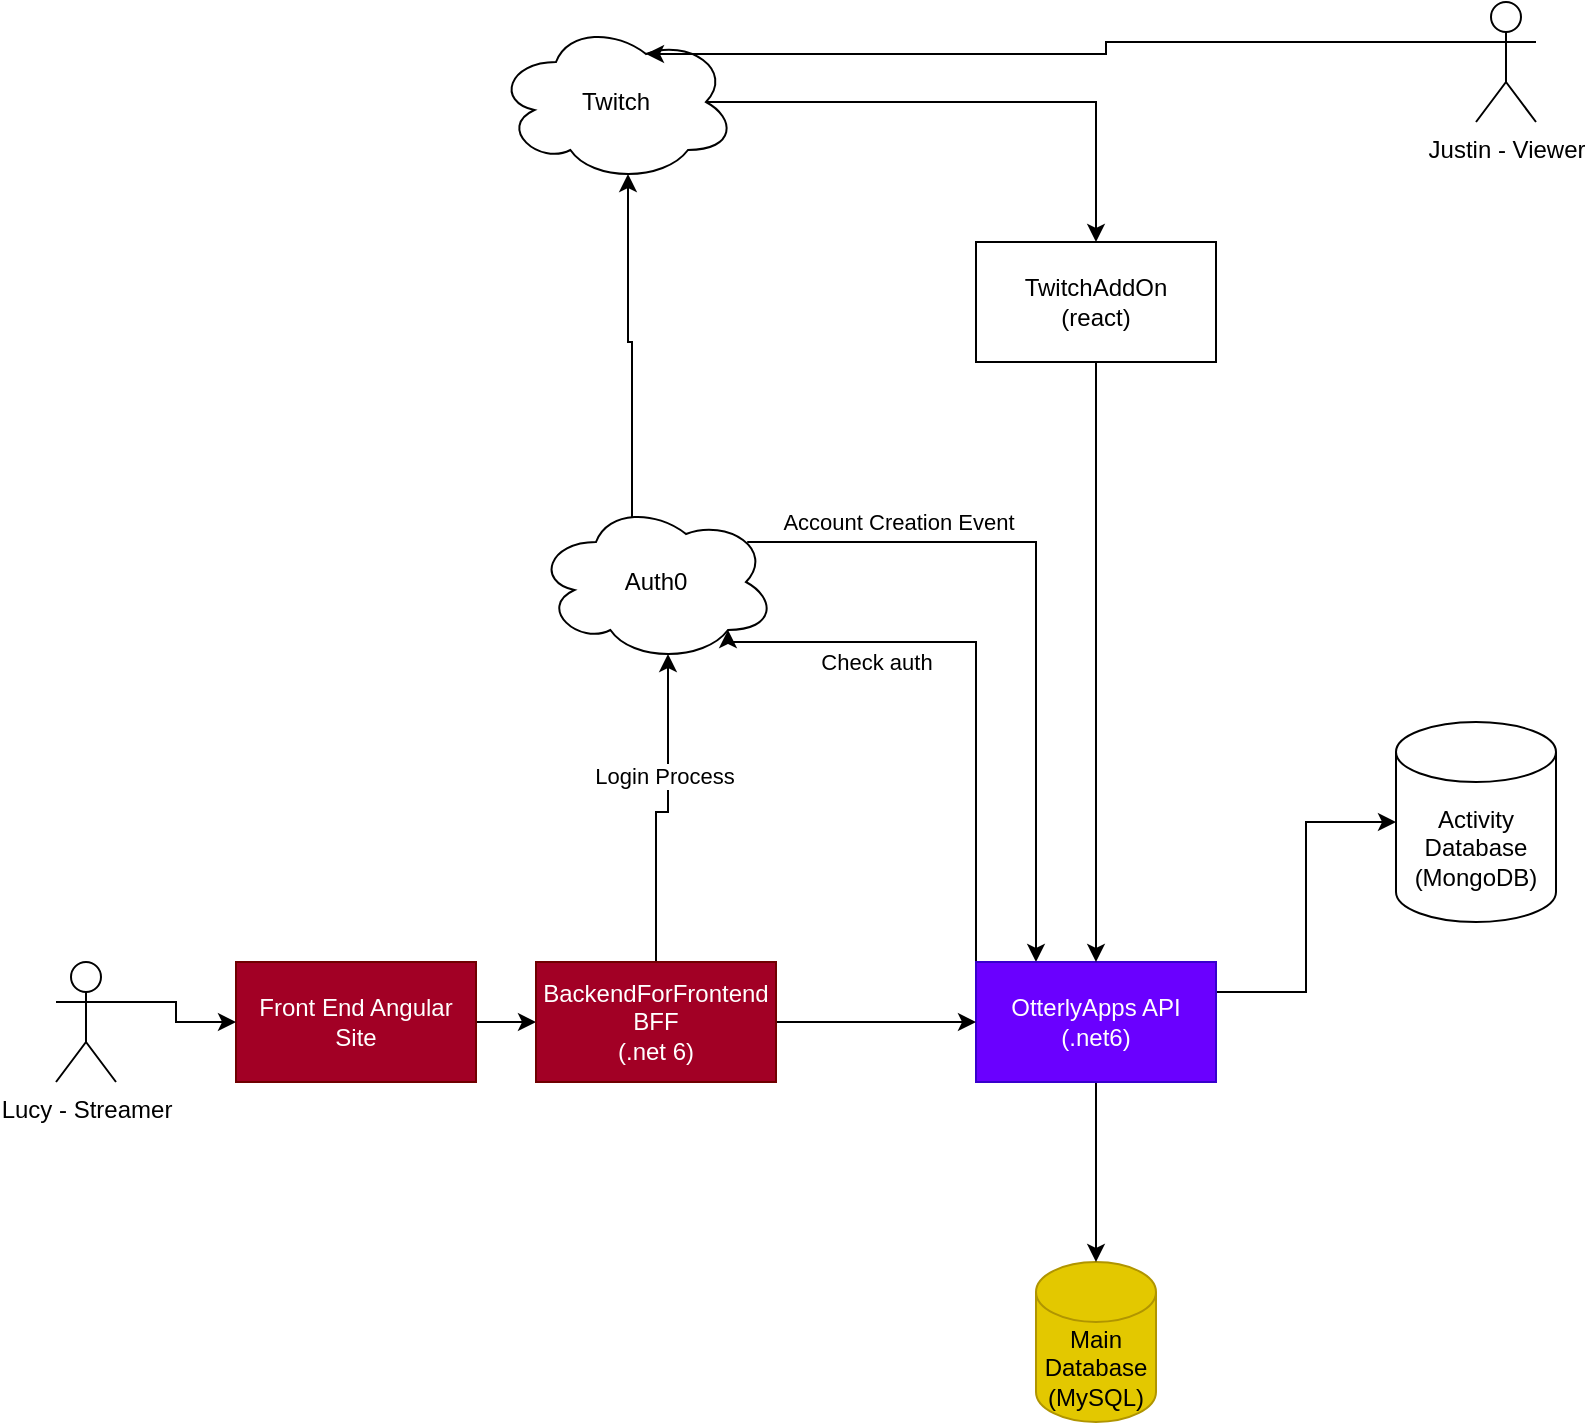 <mxfile version="21.3.8" type="github" pages="2">
  <diagram id="C5RBs43oDa-KdzZeNtuy" name="Page-1">
    <mxGraphModel dx="1434" dy="743" grid="1" gridSize="10" guides="1" tooltips="1" connect="1" arrows="1" fold="1" page="1" pageScale="1" pageWidth="827" pageHeight="1169" math="0" shadow="0">
      <root>
        <mxCell id="WIyWlLk6GJQsqaUBKTNV-0" />
        <mxCell id="WIyWlLk6GJQsqaUBKTNV-1" parent="WIyWlLk6GJQsqaUBKTNV-0" />
        <mxCell id="PX37swh3ARrqR0duOcls-11" style="edgeStyle=orthogonalEdgeStyle;rounded=0;orthogonalLoop=1;jettySize=auto;html=1;exitX=1;exitY=0.5;exitDx=0;exitDy=0;entryX=0;entryY=0.5;entryDx=0;entryDy=0;" parent="WIyWlLk6GJQsqaUBKTNV-1" source="PX37swh3ARrqR0duOcls-0" target="PX37swh3ARrqR0duOcls-10" edge="1">
          <mxGeometry relative="1" as="geometry" />
        </mxCell>
        <mxCell id="PX37swh3ARrqR0duOcls-0" value="Front End Angular Site" style="rounded=0;whiteSpace=wrap;html=1;fillColor=#a20025;fontColor=#ffffff;strokeColor=#6F0000;" parent="WIyWlLk6GJQsqaUBKTNV-1" vertex="1">
          <mxGeometry x="130" y="580" width="120" height="60" as="geometry" />
        </mxCell>
        <mxCell id="PX37swh3ARrqR0duOcls-1" value="Main Database&lt;br&gt;(MySQL)" style="shape=cylinder3;whiteSpace=wrap;html=1;boundedLbl=1;backgroundOutline=1;size=15;fillColor=#e3c800;fontColor=#000000;strokeColor=#B09500;" parent="WIyWlLk6GJQsqaUBKTNV-1" vertex="1">
          <mxGeometry x="530" y="730" width="60" height="80" as="geometry" />
        </mxCell>
        <mxCell id="PX37swh3ARrqR0duOcls-23" style="edgeStyle=orthogonalEdgeStyle;rounded=0;orthogonalLoop=1;jettySize=auto;html=1;exitX=0.875;exitY=0.5;exitDx=0;exitDy=0;exitPerimeter=0;" parent="WIyWlLk6GJQsqaUBKTNV-1" source="PX37swh3ARrqR0duOcls-2" target="PX37swh3ARrqR0duOcls-22" edge="1">
          <mxGeometry relative="1" as="geometry" />
        </mxCell>
        <mxCell id="PX37swh3ARrqR0duOcls-2" value="Twitch" style="ellipse;shape=cloud;whiteSpace=wrap;html=1;" parent="WIyWlLk6GJQsqaUBKTNV-1" vertex="1">
          <mxGeometry x="260" y="110" width="120" height="80" as="geometry" />
        </mxCell>
        <mxCell id="PX37swh3ARrqR0duOcls-19" style="edgeStyle=orthogonalEdgeStyle;rounded=0;orthogonalLoop=1;jettySize=auto;html=1;exitX=0.4;exitY=0.1;exitDx=0;exitDy=0;exitPerimeter=0;entryX=0.55;entryY=0.95;entryDx=0;entryDy=0;entryPerimeter=0;" parent="WIyWlLk6GJQsqaUBKTNV-1" source="PX37swh3ARrqR0duOcls-3" target="PX37swh3ARrqR0duOcls-2" edge="1">
          <mxGeometry relative="1" as="geometry" />
        </mxCell>
        <mxCell id="PX37swh3ARrqR0duOcls-28" style="edgeStyle=orthogonalEdgeStyle;rounded=0;orthogonalLoop=1;jettySize=auto;html=1;exitX=0.88;exitY=0.25;exitDx=0;exitDy=0;exitPerimeter=0;entryX=0.25;entryY=0;entryDx=0;entryDy=0;" parent="WIyWlLk6GJQsqaUBKTNV-1" source="PX37swh3ARrqR0duOcls-3" target="PX37swh3ARrqR0duOcls-7" edge="1">
          <mxGeometry relative="1" as="geometry" />
        </mxCell>
        <mxCell id="PX37swh3ARrqR0duOcls-29" value="Account Creation Event" style="edgeLabel;html=1;align=center;verticalAlign=middle;resizable=0;points=[];" parent="PX37swh3ARrqR0duOcls-28" vertex="1" connectable="0">
          <mxGeometry x="-0.726" y="-1" relative="1" as="geometry">
            <mxPoint x="27" y="-11" as="offset" />
          </mxGeometry>
        </mxCell>
        <mxCell id="PX37swh3ARrqR0duOcls-3" value="Auth0" style="ellipse;shape=cloud;whiteSpace=wrap;html=1;" parent="WIyWlLk6GJQsqaUBKTNV-1" vertex="1">
          <mxGeometry x="280" y="350" width="120" height="80" as="geometry" />
        </mxCell>
        <mxCell id="PX37swh3ARrqR0duOcls-21" style="edgeStyle=orthogonalEdgeStyle;rounded=0;orthogonalLoop=1;jettySize=auto;html=1;exitX=0;exitY=0.333;exitDx=0;exitDy=0;exitPerimeter=0;entryX=0.625;entryY=0.2;entryDx=0;entryDy=0;entryPerimeter=0;" parent="WIyWlLk6GJQsqaUBKTNV-1" source="PX37swh3ARrqR0duOcls-4" target="PX37swh3ARrqR0duOcls-2" edge="1">
          <mxGeometry relative="1" as="geometry" />
        </mxCell>
        <mxCell id="PX37swh3ARrqR0duOcls-4" value="Justin - Viewer" style="shape=umlActor;verticalLabelPosition=bottom;verticalAlign=top;html=1;outlineConnect=0;" parent="WIyWlLk6GJQsqaUBKTNV-1" vertex="1">
          <mxGeometry x="750" y="100" width="30" height="60" as="geometry" />
        </mxCell>
        <mxCell id="PX37swh3ARrqR0duOcls-8" style="edgeStyle=orthogonalEdgeStyle;rounded=0;orthogonalLoop=1;jettySize=auto;html=1;exitX=0.5;exitY=1;exitDx=0;exitDy=0;entryX=0.5;entryY=0;entryDx=0;entryDy=0;entryPerimeter=0;" parent="WIyWlLk6GJQsqaUBKTNV-1" source="PX37swh3ARrqR0duOcls-7" target="PX37swh3ARrqR0duOcls-1" edge="1">
          <mxGeometry relative="1" as="geometry" />
        </mxCell>
        <mxCell id="PX37swh3ARrqR0duOcls-15" style="edgeStyle=orthogonalEdgeStyle;rounded=0;orthogonalLoop=1;jettySize=auto;html=1;exitX=0.25;exitY=0;exitDx=0;exitDy=0;entryX=0.8;entryY=0.8;entryDx=0;entryDy=0;entryPerimeter=0;" parent="WIyWlLk6GJQsqaUBKTNV-1" source="PX37swh3ARrqR0duOcls-7" target="PX37swh3ARrqR0duOcls-3" edge="1">
          <mxGeometry relative="1" as="geometry">
            <Array as="points">
              <mxPoint x="500" y="580" />
              <mxPoint x="500" y="420" />
              <mxPoint x="376" y="420" />
            </Array>
          </mxGeometry>
        </mxCell>
        <mxCell id="PX37swh3ARrqR0duOcls-16" value="Check auth&lt;br&gt;" style="edgeLabel;html=1;align=center;verticalAlign=middle;resizable=0;points=[];" parent="PX37swh3ARrqR0duOcls-15" vertex="1" connectable="0">
          <mxGeometry x="0.28" y="3" relative="1" as="geometry">
            <mxPoint x="-35" y="7" as="offset" />
          </mxGeometry>
        </mxCell>
        <mxCell id="PX37swh3ARrqR0duOcls-26" style="edgeStyle=orthogonalEdgeStyle;rounded=0;orthogonalLoop=1;jettySize=auto;html=1;exitX=1;exitY=0.25;exitDx=0;exitDy=0;entryX=0;entryY=0.5;entryDx=0;entryDy=0;entryPerimeter=0;" parent="WIyWlLk6GJQsqaUBKTNV-1" source="PX37swh3ARrqR0duOcls-7" target="PX37swh3ARrqR0duOcls-24" edge="1">
          <mxGeometry relative="1" as="geometry" />
        </mxCell>
        <mxCell id="PX37swh3ARrqR0duOcls-7" value="OtterlyApps API&lt;br&gt;(.net6)" style="rounded=0;whiteSpace=wrap;html=1;fillColor=#6a00ff;fontColor=#ffffff;strokeColor=#3700CC;" parent="WIyWlLk6GJQsqaUBKTNV-1" vertex="1">
          <mxGeometry x="500" y="580" width="120" height="60" as="geometry" />
        </mxCell>
        <mxCell id="PX37swh3ARrqR0duOcls-12" style="edgeStyle=orthogonalEdgeStyle;rounded=0;orthogonalLoop=1;jettySize=auto;html=1;exitX=0.5;exitY=0;exitDx=0;exitDy=0;entryX=0.55;entryY=0.95;entryDx=0;entryDy=0;entryPerimeter=0;" parent="WIyWlLk6GJQsqaUBKTNV-1" source="PX37swh3ARrqR0duOcls-10" target="PX37swh3ARrqR0duOcls-3" edge="1">
          <mxGeometry relative="1" as="geometry" />
        </mxCell>
        <mxCell id="PX37swh3ARrqR0duOcls-13" value="Login Process" style="edgeLabel;html=1;align=center;verticalAlign=middle;resizable=0;points=[];" parent="PX37swh3ARrqR0duOcls-12" vertex="1" connectable="0">
          <mxGeometry x="0.237" y="2" relative="1" as="geometry">
            <mxPoint as="offset" />
          </mxGeometry>
        </mxCell>
        <mxCell id="PX37swh3ARrqR0duOcls-14" style="edgeStyle=orthogonalEdgeStyle;rounded=0;orthogonalLoop=1;jettySize=auto;html=1;exitX=1;exitY=0.5;exitDx=0;exitDy=0;entryX=0;entryY=0.5;entryDx=0;entryDy=0;" parent="WIyWlLk6GJQsqaUBKTNV-1" source="PX37swh3ARrqR0duOcls-10" target="PX37swh3ARrqR0duOcls-7" edge="1">
          <mxGeometry relative="1" as="geometry" />
        </mxCell>
        <mxCell id="PX37swh3ARrqR0duOcls-10" value="BackendForFrontend&lt;br&gt;BFF&lt;br&gt;(.net 6)" style="rounded=0;whiteSpace=wrap;html=1;fillColor=#a20025;fontColor=#ffffff;strokeColor=#6F0000;" parent="WIyWlLk6GJQsqaUBKTNV-1" vertex="1">
          <mxGeometry x="280" y="580" width="120" height="60" as="geometry" />
        </mxCell>
        <mxCell id="PX37swh3ARrqR0duOcls-18" style="edgeStyle=orthogonalEdgeStyle;rounded=0;orthogonalLoop=1;jettySize=auto;html=1;exitX=1;exitY=0.333;exitDx=0;exitDy=0;exitPerimeter=0;" parent="WIyWlLk6GJQsqaUBKTNV-1" source="PX37swh3ARrqR0duOcls-17" target="PX37swh3ARrqR0duOcls-0" edge="1">
          <mxGeometry relative="1" as="geometry" />
        </mxCell>
        <mxCell id="PX37swh3ARrqR0duOcls-17" value="Lucy - Streamer" style="shape=umlActor;verticalLabelPosition=bottom;verticalAlign=top;html=1;outlineConnect=0;" parent="WIyWlLk6GJQsqaUBKTNV-1" vertex="1">
          <mxGeometry x="40" y="580" width="30" height="60" as="geometry" />
        </mxCell>
        <mxCell id="PX37swh3ARrqR0duOcls-25" style="edgeStyle=orthogonalEdgeStyle;rounded=0;orthogonalLoop=1;jettySize=auto;html=1;exitX=0.5;exitY=1;exitDx=0;exitDy=0;" parent="WIyWlLk6GJQsqaUBKTNV-1" source="PX37swh3ARrqR0duOcls-22" target="PX37swh3ARrqR0duOcls-7" edge="1">
          <mxGeometry relative="1" as="geometry" />
        </mxCell>
        <mxCell id="PX37swh3ARrqR0duOcls-22" value="TwitchAddOn&lt;br&gt;(react)" style="rounded=0;whiteSpace=wrap;html=1;" parent="WIyWlLk6GJQsqaUBKTNV-1" vertex="1">
          <mxGeometry x="500" y="220" width="120" height="60" as="geometry" />
        </mxCell>
        <mxCell id="PX37swh3ARrqR0duOcls-24" value="Activity&lt;br&gt;Database&lt;br&gt;(MongoDB)" style="shape=cylinder3;whiteSpace=wrap;html=1;boundedLbl=1;backgroundOutline=1;size=15;" parent="WIyWlLk6GJQsqaUBKTNV-1" vertex="1">
          <mxGeometry x="710" y="460" width="80" height="100" as="geometry" />
        </mxCell>
      </root>
    </mxGraphModel>
  </diagram>
  <diagram id="0E5LAvwhMEsq58RHRuK-" name="MongoData">
    <mxGraphModel dx="1434" dy="743" grid="1" gridSize="10" guides="1" tooltips="1" connect="1" arrows="1" fold="1" page="1" pageScale="1" pageWidth="1169" pageHeight="827" math="0" shadow="0">
      <root>
        <mxCell id="0" />
        <mxCell id="1" parent="0" />
        <mxCell id="uHqccJOvlyxJAVw-eJIv-40" value="BingoSession" style="swimlane;childLayout=stackLayout;horizontal=1;startSize=50;horizontalStack=0;rounded=1;fontSize=14;fontStyle=0;strokeWidth=2;resizeParent=0;resizeLast=1;shadow=0;dashed=0;align=center;arcSize=4;whiteSpace=wrap;html=1;" vertex="1" parent="1">
          <mxGeometry x="230" y="150" width="160" height="120" as="geometry" />
        </mxCell>
        <mxCell id="uHqccJOvlyxJAVw-eJIv-41" value="TwitchUserID&lt;br&gt;StartTime&lt;br&gt;BingoCardDTO&lt;br&gt;Active" style="align=left;strokeColor=none;fillColor=none;spacingLeft=4;fontSize=12;verticalAlign=top;resizable=0;rotatable=0;part=1;html=1;" vertex="1" parent="uHqccJOvlyxJAVw-eJIv-40">
          <mxGeometry y="50" width="160" height="70" as="geometry" />
        </mxCell>
        <mxCell id="uHqccJOvlyxJAVw-eJIv-48" value="BingoTicket" style="swimlane;childLayout=stackLayout;horizontal=1;startSize=50;horizontalStack=0;rounded=1;fontSize=14;fontStyle=0;strokeWidth=2;resizeParent=0;resizeLast=1;shadow=0;dashed=0;align=center;arcSize=4;whiteSpace=wrap;html=1;" vertex="1" parent="1">
          <mxGeometry x="230" y="400" width="160" height="120" as="geometry" />
        </mxCell>
        <mxCell id="uHqccJOvlyxJAVw-eJIv-49" value="SessionID&lt;br&gt;TwitchUserID&lt;br&gt;Items&lt;br&gt;Active" style="align=left;strokeColor=none;fillColor=none;spacingLeft=4;fontSize=12;verticalAlign=top;resizable=0;rotatable=0;part=1;html=1;" vertex="1" parent="uHqccJOvlyxJAVw-eJIv-48">
          <mxGeometry y="50" width="160" height="70" as="geometry" />
        </mxCell>
        <mxCell id="uHqccJOvlyxJAVw-eJIv-50" style="edgeStyle=orthogonalEdgeStyle;rounded=0;orthogonalLoop=1;jettySize=auto;html=1;entryX=0.5;entryY=0;entryDx=0;entryDy=0;" edge="1" parent="1" source="uHqccJOvlyxJAVw-eJIv-41" target="uHqccJOvlyxJAVw-eJIv-48">
          <mxGeometry relative="1" as="geometry" />
        </mxCell>
        <mxCell id="uHqccJOvlyxJAVw-eJIv-57" style="edgeStyle=orthogonalEdgeStyle;rounded=0;orthogonalLoop=1;jettySize=auto;html=1;exitX=0.5;exitY=0;exitDx=0;exitDy=0;entryX=0.5;entryY=1;entryDx=0;entryDy=0;" edge="1" parent="1" source="uHqccJOvlyxJAVw-eJIv-52" target="uHqccJOvlyxJAVw-eJIv-56">
          <mxGeometry relative="1" as="geometry" />
        </mxCell>
        <mxCell id="uHqccJOvlyxJAVw-eJIv-52" value="BingoTicketItem" style="swimlane;childLayout=stackLayout;horizontal=1;startSize=50;horizontalStack=0;rounded=1;fontSize=14;fontStyle=0;strokeWidth=2;resizeParent=0;resizeLast=1;shadow=0;dashed=0;align=center;arcSize=4;whiteSpace=wrap;html=1;" vertex="1" parent="1">
          <mxGeometry x="480" y="400" width="160" height="120" as="geometry" />
        </mxCell>
        <mxCell id="uHqccJOvlyxJAVw-eJIv-53" value="SessionItemID&lt;br&gt;Selected&lt;br&gt;Coords" style="align=left;strokeColor=none;fillColor=none;spacingLeft=4;fontSize=12;verticalAlign=top;resizable=0;rotatable=0;part=1;html=1;" vertex="1" parent="uHqccJOvlyxJAVw-eJIv-52">
          <mxGeometry y="50" width="160" height="70" as="geometry" />
        </mxCell>
        <mxCell id="uHqccJOvlyxJAVw-eJIv-54" style="edgeStyle=orthogonalEdgeStyle;rounded=0;orthogonalLoop=1;jettySize=auto;html=1;exitX=1;exitY=0.25;exitDx=0;exitDy=0;entryX=0;entryY=0.25;entryDx=0;entryDy=0;" edge="1" parent="1" source="uHqccJOvlyxJAVw-eJIv-49" target="uHqccJOvlyxJAVw-eJIv-53">
          <mxGeometry relative="1" as="geometry" />
        </mxCell>
        <mxCell id="uHqccJOvlyxJAVw-eJIv-55" value="BingoSessionItem" style="swimlane;childLayout=stackLayout;horizontal=1;startSize=50;horizontalStack=0;rounded=1;fontSize=14;fontStyle=0;strokeWidth=2;resizeParent=0;resizeLast=1;shadow=0;dashed=0;align=center;arcSize=4;whiteSpace=wrap;html=1;" vertex="1" parent="1">
          <mxGeometry x="480" y="150" width="160" height="120" as="geometry" />
        </mxCell>
        <mxCell id="uHqccJOvlyxJAVw-eJIv-56" value="SlotID&lt;br&gt;SessionItemID&lt;br&gt;Verified" style="align=left;strokeColor=none;fillColor=none;spacingLeft=4;fontSize=12;verticalAlign=top;resizable=0;rotatable=0;part=1;html=1;" vertex="1" parent="uHqccJOvlyxJAVw-eJIv-55">
          <mxGeometry y="50" width="160" height="70" as="geometry" />
        </mxCell>
        <mxCell id="uHqccJOvlyxJAVw-eJIv-58" style="edgeStyle=orthogonalEdgeStyle;rounded=0;orthogonalLoop=1;jettySize=auto;html=1;exitX=1;exitY=0;exitDx=0;exitDy=0;entryX=0;entryY=0.25;entryDx=0;entryDy=0;" edge="1" parent="1" source="uHqccJOvlyxJAVw-eJIv-41" target="uHqccJOvlyxJAVw-eJIv-55">
          <mxGeometry relative="1" as="geometry" />
        </mxCell>
      </root>
    </mxGraphModel>
  </diagram>
</mxfile>

